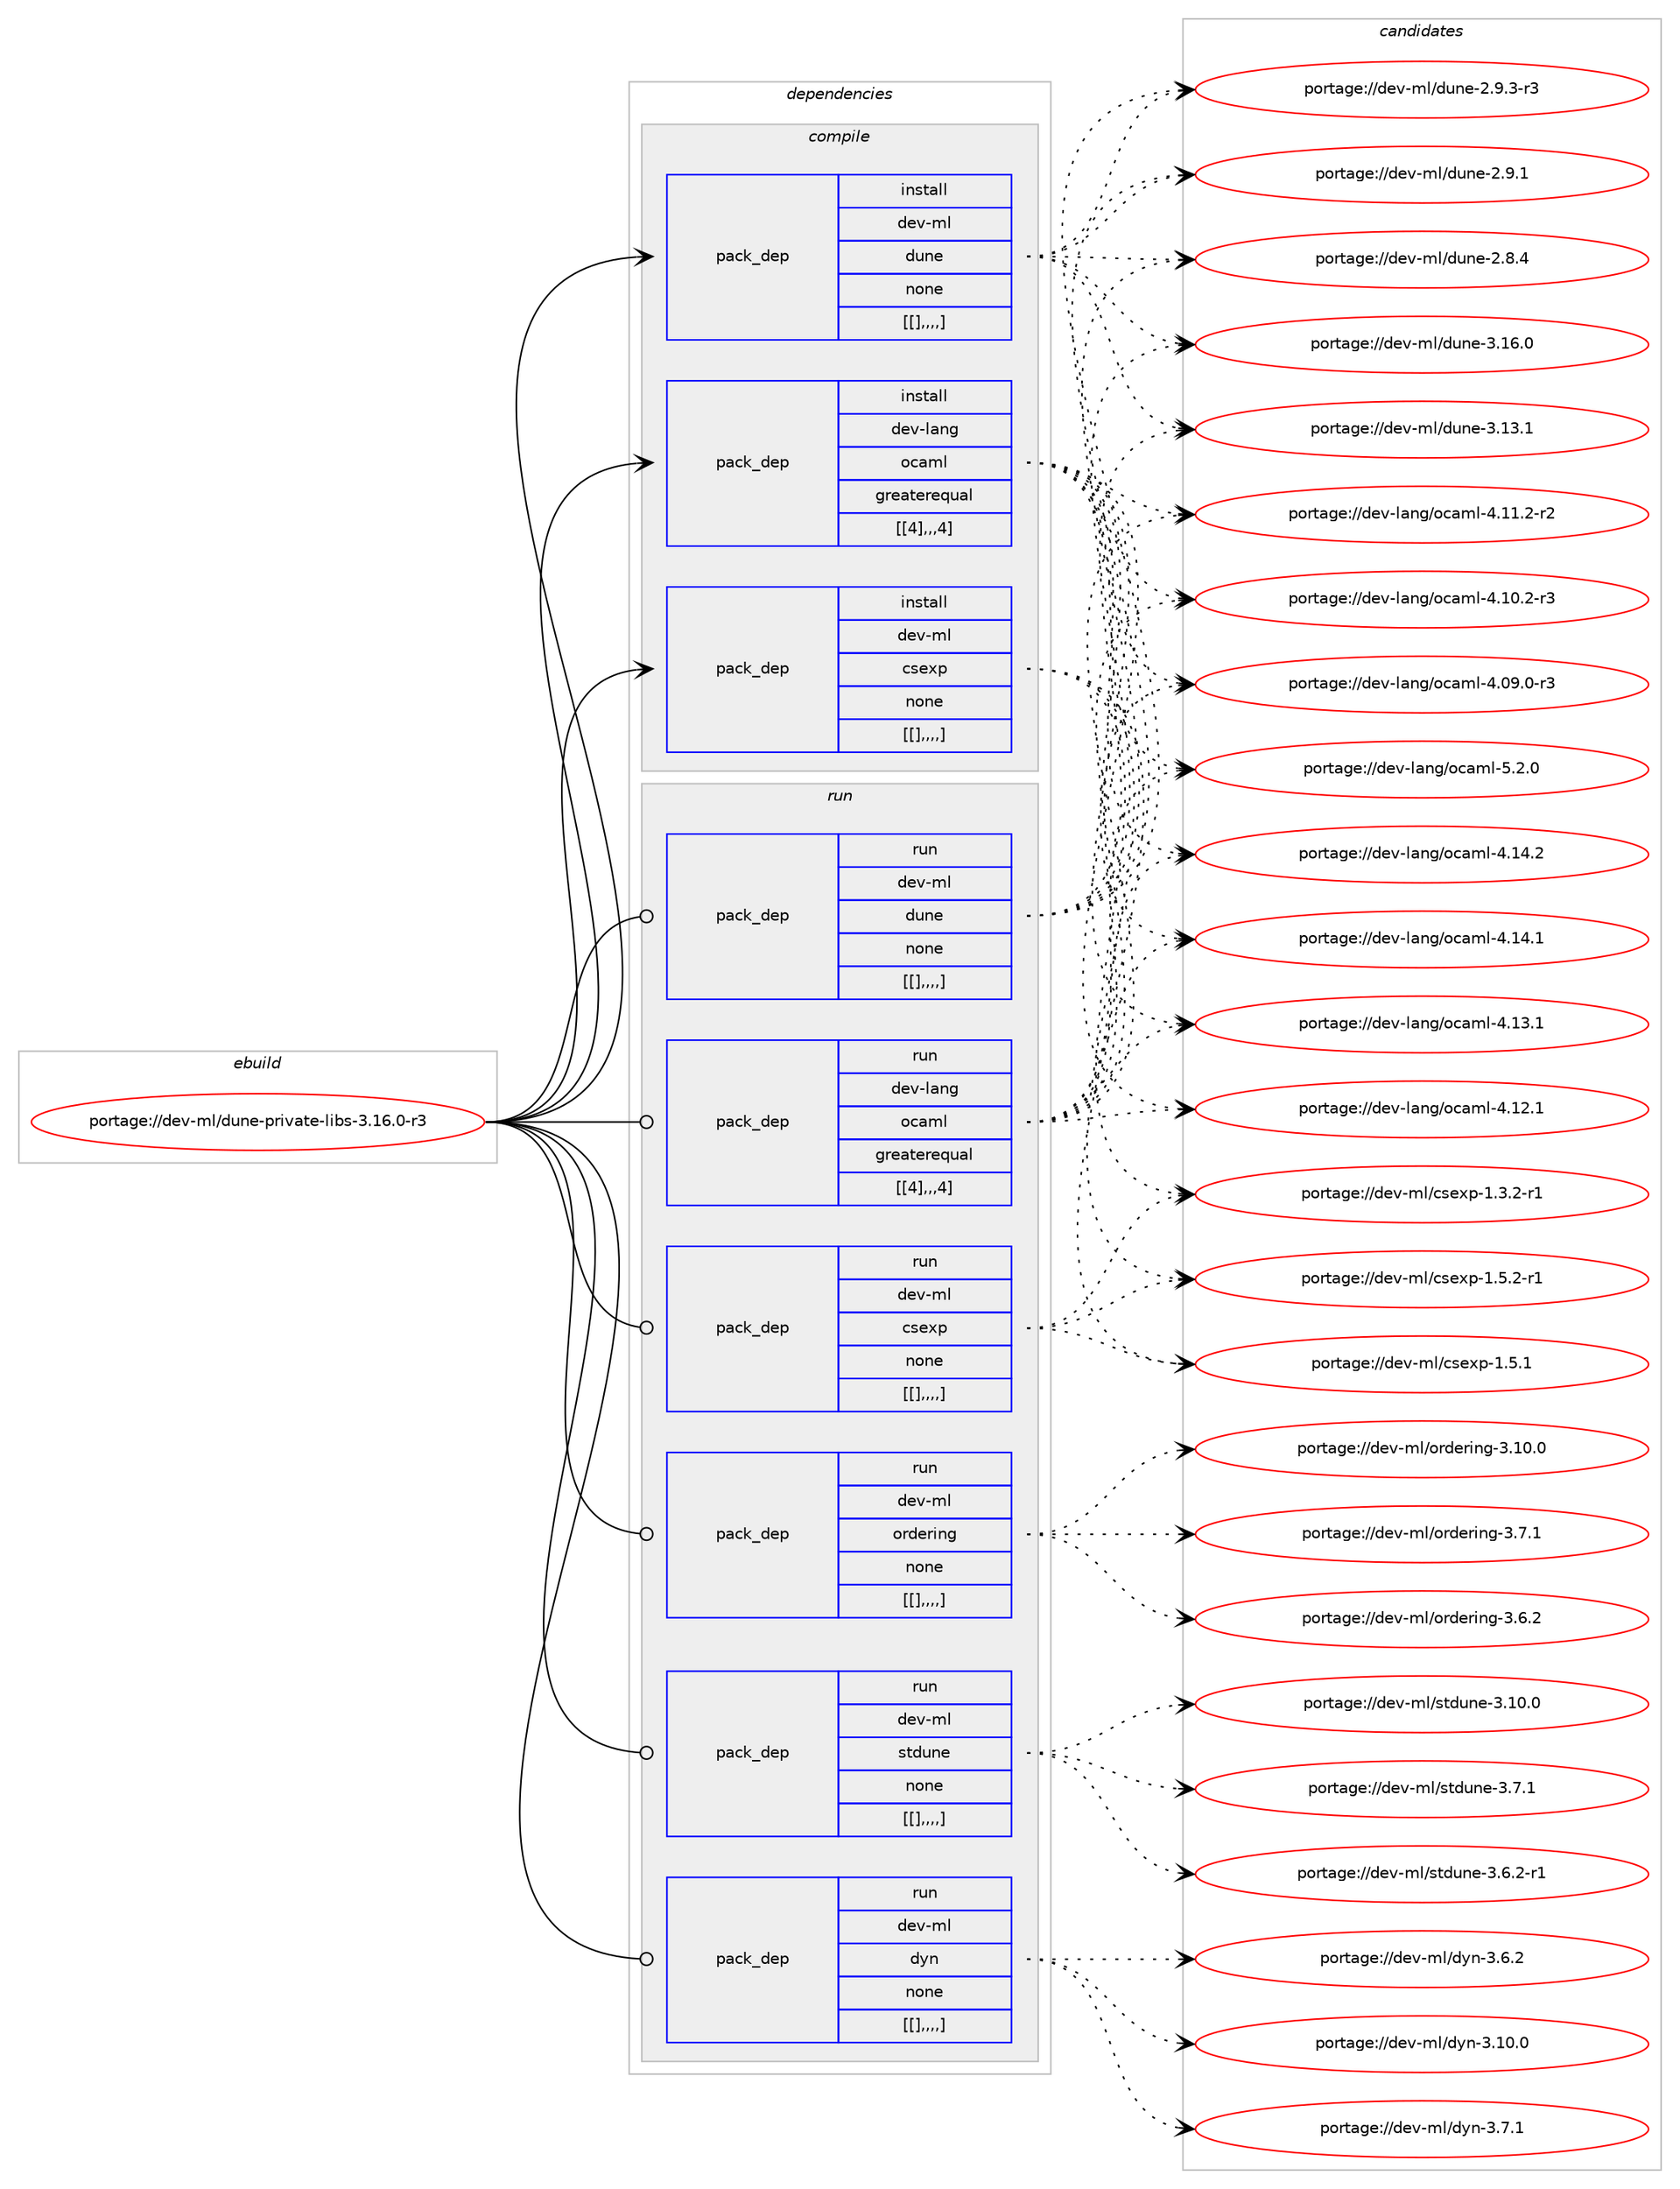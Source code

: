 digraph prolog {

# *************
# Graph options
# *************

newrank=true;
concentrate=true;
compound=true;
graph [rankdir=LR,fontname=Helvetica,fontsize=10,ranksep=1.5];#, ranksep=2.5, nodesep=0.2];
edge  [arrowhead=vee];
node  [fontname=Helvetica,fontsize=10];

# **********
# The ebuild
# **********

subgraph cluster_leftcol {
color=gray;
label=<<i>ebuild</i>>;
id [label="portage://dev-ml/dune-private-libs-3.16.0-r3", color=red, width=4, href="../dev-ml/dune-private-libs-3.16.0-r3.svg"];
}

# ****************
# The dependencies
# ****************

subgraph cluster_midcol {
color=gray;
label=<<i>dependencies</i>>;
subgraph cluster_compile {
fillcolor="#eeeeee";
style=filled;
label=<<i>compile</i>>;
subgraph pack88892 {
dependency119860 [label=<<TABLE BORDER="0" CELLBORDER="1" CELLSPACING="0" CELLPADDING="4" WIDTH="220"><TR><TD ROWSPAN="6" CELLPADDING="30">pack_dep</TD></TR><TR><TD WIDTH="110">install</TD></TR><TR><TD>dev-lang</TD></TR><TR><TD>ocaml</TD></TR><TR><TD>greaterequal</TD></TR><TR><TD>[[4],,,4]</TD></TR></TABLE>>, shape=none, color=blue];
}
id:e -> dependency119860:w [weight=20,style="solid",arrowhead="vee"];
subgraph pack88893 {
dependency119861 [label=<<TABLE BORDER="0" CELLBORDER="1" CELLSPACING="0" CELLPADDING="4" WIDTH="220"><TR><TD ROWSPAN="6" CELLPADDING="30">pack_dep</TD></TR><TR><TD WIDTH="110">install</TD></TR><TR><TD>dev-ml</TD></TR><TR><TD>csexp</TD></TR><TR><TD>none</TD></TR><TR><TD>[[],,,,]</TD></TR></TABLE>>, shape=none, color=blue];
}
id:e -> dependency119861:w [weight=20,style="solid",arrowhead="vee"];
subgraph pack88894 {
dependency119862 [label=<<TABLE BORDER="0" CELLBORDER="1" CELLSPACING="0" CELLPADDING="4" WIDTH="220"><TR><TD ROWSPAN="6" CELLPADDING="30">pack_dep</TD></TR><TR><TD WIDTH="110">install</TD></TR><TR><TD>dev-ml</TD></TR><TR><TD>dune</TD></TR><TR><TD>none</TD></TR><TR><TD>[[],,,,]</TD></TR></TABLE>>, shape=none, color=blue];
}
id:e -> dependency119862:w [weight=20,style="solid",arrowhead="vee"];
}
subgraph cluster_compileandrun {
fillcolor="#eeeeee";
style=filled;
label=<<i>compile and run</i>>;
}
subgraph cluster_run {
fillcolor="#eeeeee";
style=filled;
label=<<i>run</i>>;
subgraph pack88895 {
dependency119863 [label=<<TABLE BORDER="0" CELLBORDER="1" CELLSPACING="0" CELLPADDING="4" WIDTH="220"><TR><TD ROWSPAN="6" CELLPADDING="30">pack_dep</TD></TR><TR><TD WIDTH="110">run</TD></TR><TR><TD>dev-lang</TD></TR><TR><TD>ocaml</TD></TR><TR><TD>greaterequal</TD></TR><TR><TD>[[4],,,4]</TD></TR></TABLE>>, shape=none, color=blue];
}
id:e -> dependency119863:w [weight=20,style="solid",arrowhead="odot"];
subgraph pack88896 {
dependency119864 [label=<<TABLE BORDER="0" CELLBORDER="1" CELLSPACING="0" CELLPADDING="4" WIDTH="220"><TR><TD ROWSPAN="6" CELLPADDING="30">pack_dep</TD></TR><TR><TD WIDTH="110">run</TD></TR><TR><TD>dev-ml</TD></TR><TR><TD>csexp</TD></TR><TR><TD>none</TD></TR><TR><TD>[[],,,,]</TD></TR></TABLE>>, shape=none, color=blue];
}
id:e -> dependency119864:w [weight=20,style="solid",arrowhead="odot"];
subgraph pack88897 {
dependency119865 [label=<<TABLE BORDER="0" CELLBORDER="1" CELLSPACING="0" CELLPADDING="4" WIDTH="220"><TR><TD ROWSPAN="6" CELLPADDING="30">pack_dep</TD></TR><TR><TD WIDTH="110">run</TD></TR><TR><TD>dev-ml</TD></TR><TR><TD>dune</TD></TR><TR><TD>none</TD></TR><TR><TD>[[],,,,]</TD></TR></TABLE>>, shape=none, color=blue];
}
id:e -> dependency119865:w [weight=20,style="solid",arrowhead="odot"];
subgraph pack88898 {
dependency119866 [label=<<TABLE BORDER="0" CELLBORDER="1" CELLSPACING="0" CELLPADDING="4" WIDTH="220"><TR><TD ROWSPAN="6" CELLPADDING="30">pack_dep</TD></TR><TR><TD WIDTH="110">run</TD></TR><TR><TD>dev-ml</TD></TR><TR><TD>dyn</TD></TR><TR><TD>none</TD></TR><TR><TD>[[],,,,]</TD></TR></TABLE>>, shape=none, color=blue];
}
id:e -> dependency119866:w [weight=20,style="solid",arrowhead="odot"];
subgraph pack88899 {
dependency119867 [label=<<TABLE BORDER="0" CELLBORDER="1" CELLSPACING="0" CELLPADDING="4" WIDTH="220"><TR><TD ROWSPAN="6" CELLPADDING="30">pack_dep</TD></TR><TR><TD WIDTH="110">run</TD></TR><TR><TD>dev-ml</TD></TR><TR><TD>ordering</TD></TR><TR><TD>none</TD></TR><TR><TD>[[],,,,]</TD></TR></TABLE>>, shape=none, color=blue];
}
id:e -> dependency119867:w [weight=20,style="solid",arrowhead="odot"];
subgraph pack88900 {
dependency119868 [label=<<TABLE BORDER="0" CELLBORDER="1" CELLSPACING="0" CELLPADDING="4" WIDTH="220"><TR><TD ROWSPAN="6" CELLPADDING="30">pack_dep</TD></TR><TR><TD WIDTH="110">run</TD></TR><TR><TD>dev-ml</TD></TR><TR><TD>stdune</TD></TR><TR><TD>none</TD></TR><TR><TD>[[],,,,]</TD></TR></TABLE>>, shape=none, color=blue];
}
id:e -> dependency119868:w [weight=20,style="solid",arrowhead="odot"];
}
}

# **************
# The candidates
# **************

subgraph cluster_choices {
rank=same;
color=gray;
label=<<i>candidates</i>>;

subgraph choice88892 {
color=black;
nodesep=1;
choice1001011184510897110103471119997109108455346504648 [label="portage://dev-lang/ocaml-5.2.0", color=red, width=4,href="../dev-lang/ocaml-5.2.0.svg"];
choice100101118451089711010347111999710910845524649524650 [label="portage://dev-lang/ocaml-4.14.2", color=red, width=4,href="../dev-lang/ocaml-4.14.2.svg"];
choice100101118451089711010347111999710910845524649524649 [label="portage://dev-lang/ocaml-4.14.1", color=red, width=4,href="../dev-lang/ocaml-4.14.1.svg"];
choice100101118451089711010347111999710910845524649514649 [label="portage://dev-lang/ocaml-4.13.1", color=red, width=4,href="../dev-lang/ocaml-4.13.1.svg"];
choice100101118451089711010347111999710910845524649504649 [label="portage://dev-lang/ocaml-4.12.1", color=red, width=4,href="../dev-lang/ocaml-4.12.1.svg"];
choice1001011184510897110103471119997109108455246494946504511450 [label="portage://dev-lang/ocaml-4.11.2-r2", color=red, width=4,href="../dev-lang/ocaml-4.11.2-r2.svg"];
choice1001011184510897110103471119997109108455246494846504511451 [label="portage://dev-lang/ocaml-4.10.2-r3", color=red, width=4,href="../dev-lang/ocaml-4.10.2-r3.svg"];
choice1001011184510897110103471119997109108455246485746484511451 [label="portage://dev-lang/ocaml-4.09.0-r3", color=red, width=4,href="../dev-lang/ocaml-4.09.0-r3.svg"];
dependency119860:e -> choice1001011184510897110103471119997109108455346504648:w [style=dotted,weight="100"];
dependency119860:e -> choice100101118451089711010347111999710910845524649524650:w [style=dotted,weight="100"];
dependency119860:e -> choice100101118451089711010347111999710910845524649524649:w [style=dotted,weight="100"];
dependency119860:e -> choice100101118451089711010347111999710910845524649514649:w [style=dotted,weight="100"];
dependency119860:e -> choice100101118451089711010347111999710910845524649504649:w [style=dotted,weight="100"];
dependency119860:e -> choice1001011184510897110103471119997109108455246494946504511450:w [style=dotted,weight="100"];
dependency119860:e -> choice1001011184510897110103471119997109108455246494846504511451:w [style=dotted,weight="100"];
dependency119860:e -> choice1001011184510897110103471119997109108455246485746484511451:w [style=dotted,weight="100"];
}
subgraph choice88893 {
color=black;
nodesep=1;
choice1001011184510910847991151011201124549465346504511449 [label="portage://dev-ml/csexp-1.5.2-r1", color=red, width=4,href="../dev-ml/csexp-1.5.2-r1.svg"];
choice100101118451091084799115101120112454946534649 [label="portage://dev-ml/csexp-1.5.1", color=red, width=4,href="../dev-ml/csexp-1.5.1.svg"];
choice1001011184510910847991151011201124549465146504511449 [label="portage://dev-ml/csexp-1.3.2-r1", color=red, width=4,href="../dev-ml/csexp-1.3.2-r1.svg"];
dependency119861:e -> choice1001011184510910847991151011201124549465346504511449:w [style=dotted,weight="100"];
dependency119861:e -> choice100101118451091084799115101120112454946534649:w [style=dotted,weight="100"];
dependency119861:e -> choice1001011184510910847991151011201124549465146504511449:w [style=dotted,weight="100"];
}
subgraph choice88894 {
color=black;
nodesep=1;
choice100101118451091084710011711010145514649544648 [label="portage://dev-ml/dune-3.16.0", color=red, width=4,href="../dev-ml/dune-3.16.0.svg"];
choice100101118451091084710011711010145514649514649 [label="portage://dev-ml/dune-3.13.1", color=red, width=4,href="../dev-ml/dune-3.13.1.svg"];
choice10010111845109108471001171101014550465746514511451 [label="portage://dev-ml/dune-2.9.3-r3", color=red, width=4,href="../dev-ml/dune-2.9.3-r3.svg"];
choice1001011184510910847100117110101455046574649 [label="portage://dev-ml/dune-2.9.1", color=red, width=4,href="../dev-ml/dune-2.9.1.svg"];
choice1001011184510910847100117110101455046564652 [label="portage://dev-ml/dune-2.8.4", color=red, width=4,href="../dev-ml/dune-2.8.4.svg"];
dependency119862:e -> choice100101118451091084710011711010145514649544648:w [style=dotted,weight="100"];
dependency119862:e -> choice100101118451091084710011711010145514649514649:w [style=dotted,weight="100"];
dependency119862:e -> choice10010111845109108471001171101014550465746514511451:w [style=dotted,weight="100"];
dependency119862:e -> choice1001011184510910847100117110101455046574649:w [style=dotted,weight="100"];
dependency119862:e -> choice1001011184510910847100117110101455046564652:w [style=dotted,weight="100"];
}
subgraph choice88895 {
color=black;
nodesep=1;
choice1001011184510897110103471119997109108455346504648 [label="portage://dev-lang/ocaml-5.2.0", color=red, width=4,href="../dev-lang/ocaml-5.2.0.svg"];
choice100101118451089711010347111999710910845524649524650 [label="portage://dev-lang/ocaml-4.14.2", color=red, width=4,href="../dev-lang/ocaml-4.14.2.svg"];
choice100101118451089711010347111999710910845524649524649 [label="portage://dev-lang/ocaml-4.14.1", color=red, width=4,href="../dev-lang/ocaml-4.14.1.svg"];
choice100101118451089711010347111999710910845524649514649 [label="portage://dev-lang/ocaml-4.13.1", color=red, width=4,href="../dev-lang/ocaml-4.13.1.svg"];
choice100101118451089711010347111999710910845524649504649 [label="portage://dev-lang/ocaml-4.12.1", color=red, width=4,href="../dev-lang/ocaml-4.12.1.svg"];
choice1001011184510897110103471119997109108455246494946504511450 [label="portage://dev-lang/ocaml-4.11.2-r2", color=red, width=4,href="../dev-lang/ocaml-4.11.2-r2.svg"];
choice1001011184510897110103471119997109108455246494846504511451 [label="portage://dev-lang/ocaml-4.10.2-r3", color=red, width=4,href="../dev-lang/ocaml-4.10.2-r3.svg"];
choice1001011184510897110103471119997109108455246485746484511451 [label="portage://dev-lang/ocaml-4.09.0-r3", color=red, width=4,href="../dev-lang/ocaml-4.09.0-r3.svg"];
dependency119863:e -> choice1001011184510897110103471119997109108455346504648:w [style=dotted,weight="100"];
dependency119863:e -> choice100101118451089711010347111999710910845524649524650:w [style=dotted,weight="100"];
dependency119863:e -> choice100101118451089711010347111999710910845524649524649:w [style=dotted,weight="100"];
dependency119863:e -> choice100101118451089711010347111999710910845524649514649:w [style=dotted,weight="100"];
dependency119863:e -> choice100101118451089711010347111999710910845524649504649:w [style=dotted,weight="100"];
dependency119863:e -> choice1001011184510897110103471119997109108455246494946504511450:w [style=dotted,weight="100"];
dependency119863:e -> choice1001011184510897110103471119997109108455246494846504511451:w [style=dotted,weight="100"];
dependency119863:e -> choice1001011184510897110103471119997109108455246485746484511451:w [style=dotted,weight="100"];
}
subgraph choice88896 {
color=black;
nodesep=1;
choice1001011184510910847991151011201124549465346504511449 [label="portage://dev-ml/csexp-1.5.2-r1", color=red, width=4,href="../dev-ml/csexp-1.5.2-r1.svg"];
choice100101118451091084799115101120112454946534649 [label="portage://dev-ml/csexp-1.5.1", color=red, width=4,href="../dev-ml/csexp-1.5.1.svg"];
choice1001011184510910847991151011201124549465146504511449 [label="portage://dev-ml/csexp-1.3.2-r1", color=red, width=4,href="../dev-ml/csexp-1.3.2-r1.svg"];
dependency119864:e -> choice1001011184510910847991151011201124549465346504511449:w [style=dotted,weight="100"];
dependency119864:e -> choice100101118451091084799115101120112454946534649:w [style=dotted,weight="100"];
dependency119864:e -> choice1001011184510910847991151011201124549465146504511449:w [style=dotted,weight="100"];
}
subgraph choice88897 {
color=black;
nodesep=1;
choice100101118451091084710011711010145514649544648 [label="portage://dev-ml/dune-3.16.0", color=red, width=4,href="../dev-ml/dune-3.16.0.svg"];
choice100101118451091084710011711010145514649514649 [label="portage://dev-ml/dune-3.13.1", color=red, width=4,href="../dev-ml/dune-3.13.1.svg"];
choice10010111845109108471001171101014550465746514511451 [label="portage://dev-ml/dune-2.9.3-r3", color=red, width=4,href="../dev-ml/dune-2.9.3-r3.svg"];
choice1001011184510910847100117110101455046574649 [label="portage://dev-ml/dune-2.9.1", color=red, width=4,href="../dev-ml/dune-2.9.1.svg"];
choice1001011184510910847100117110101455046564652 [label="portage://dev-ml/dune-2.8.4", color=red, width=4,href="../dev-ml/dune-2.8.4.svg"];
dependency119865:e -> choice100101118451091084710011711010145514649544648:w [style=dotted,weight="100"];
dependency119865:e -> choice100101118451091084710011711010145514649514649:w [style=dotted,weight="100"];
dependency119865:e -> choice10010111845109108471001171101014550465746514511451:w [style=dotted,weight="100"];
dependency119865:e -> choice1001011184510910847100117110101455046574649:w [style=dotted,weight="100"];
dependency119865:e -> choice1001011184510910847100117110101455046564652:w [style=dotted,weight="100"];
}
subgraph choice88898 {
color=black;
nodesep=1;
choice100101118451091084710012111045514649484648 [label="portage://dev-ml/dyn-3.10.0", color=red, width=4,href="../dev-ml/dyn-3.10.0.svg"];
choice1001011184510910847100121110455146554649 [label="portage://dev-ml/dyn-3.7.1", color=red, width=4,href="../dev-ml/dyn-3.7.1.svg"];
choice1001011184510910847100121110455146544650 [label="portage://dev-ml/dyn-3.6.2", color=red, width=4,href="../dev-ml/dyn-3.6.2.svg"];
dependency119866:e -> choice100101118451091084710012111045514649484648:w [style=dotted,weight="100"];
dependency119866:e -> choice1001011184510910847100121110455146554649:w [style=dotted,weight="100"];
dependency119866:e -> choice1001011184510910847100121110455146544650:w [style=dotted,weight="100"];
}
subgraph choice88899 {
color=black;
nodesep=1;
choice100101118451091084711111410010111410511010345514649484648 [label="portage://dev-ml/ordering-3.10.0", color=red, width=4,href="../dev-ml/ordering-3.10.0.svg"];
choice1001011184510910847111114100101114105110103455146554649 [label="portage://dev-ml/ordering-3.7.1", color=red, width=4,href="../dev-ml/ordering-3.7.1.svg"];
choice1001011184510910847111114100101114105110103455146544650 [label="portage://dev-ml/ordering-3.6.2", color=red, width=4,href="../dev-ml/ordering-3.6.2.svg"];
dependency119867:e -> choice100101118451091084711111410010111410511010345514649484648:w [style=dotted,weight="100"];
dependency119867:e -> choice1001011184510910847111114100101114105110103455146554649:w [style=dotted,weight="100"];
dependency119867:e -> choice1001011184510910847111114100101114105110103455146544650:w [style=dotted,weight="100"];
}
subgraph choice88900 {
color=black;
nodesep=1;
choice100101118451091084711511610011711010145514649484648 [label="portage://dev-ml/stdune-3.10.0", color=red, width=4,href="../dev-ml/stdune-3.10.0.svg"];
choice1001011184510910847115116100117110101455146554649 [label="portage://dev-ml/stdune-3.7.1", color=red, width=4,href="../dev-ml/stdune-3.7.1.svg"];
choice10010111845109108471151161001171101014551465446504511449 [label="portage://dev-ml/stdune-3.6.2-r1", color=red, width=4,href="../dev-ml/stdune-3.6.2-r1.svg"];
dependency119868:e -> choice100101118451091084711511610011711010145514649484648:w [style=dotted,weight="100"];
dependency119868:e -> choice1001011184510910847115116100117110101455146554649:w [style=dotted,weight="100"];
dependency119868:e -> choice10010111845109108471151161001171101014551465446504511449:w [style=dotted,weight="100"];
}
}

}
